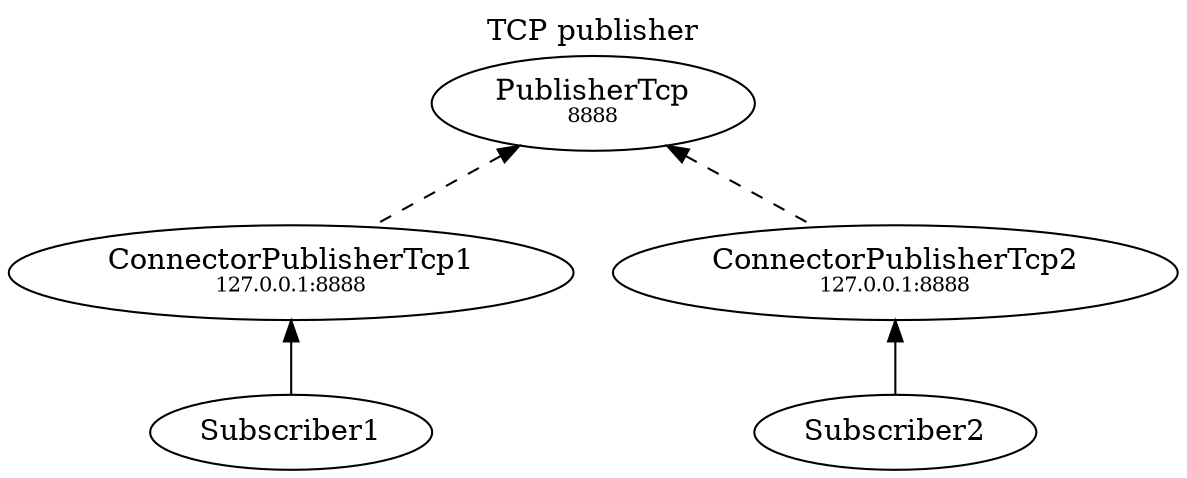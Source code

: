digraph Publisher
{
  labelloc="t";
  label="TCP publisher";

  subgraph Connector1
  {
    ConnectorPublisherTcp1[label=<ConnectorPublisherTcp1<BR/><FONT POINT-SIZE="10">127.0.0.1:8888</FONT>>];
    ConnectorPublisherTcp1 -> Subscriber1 [dir=back];
  }

  subgraph Connector2
  {
    ConnectorPublisherTcp2[label=<ConnectorPublisherTcp2<BR/><FONT POINT-SIZE="10">127.0.0.1:8888</FONT>>];
    ConnectorPublisherTcp2 -> Subscriber2 [dir=back];
  }

  PublisherTcp[label=<PublisherTcp<BR/><FONT POINT-SIZE="10">8888</FONT>>];

  PublisherTcp -> ConnectorPublisherTcp1 [dir=back,style="dashed"];
  PublisherTcp -> ConnectorPublisherTcp2 [dir=back,style="dashed"];
}
